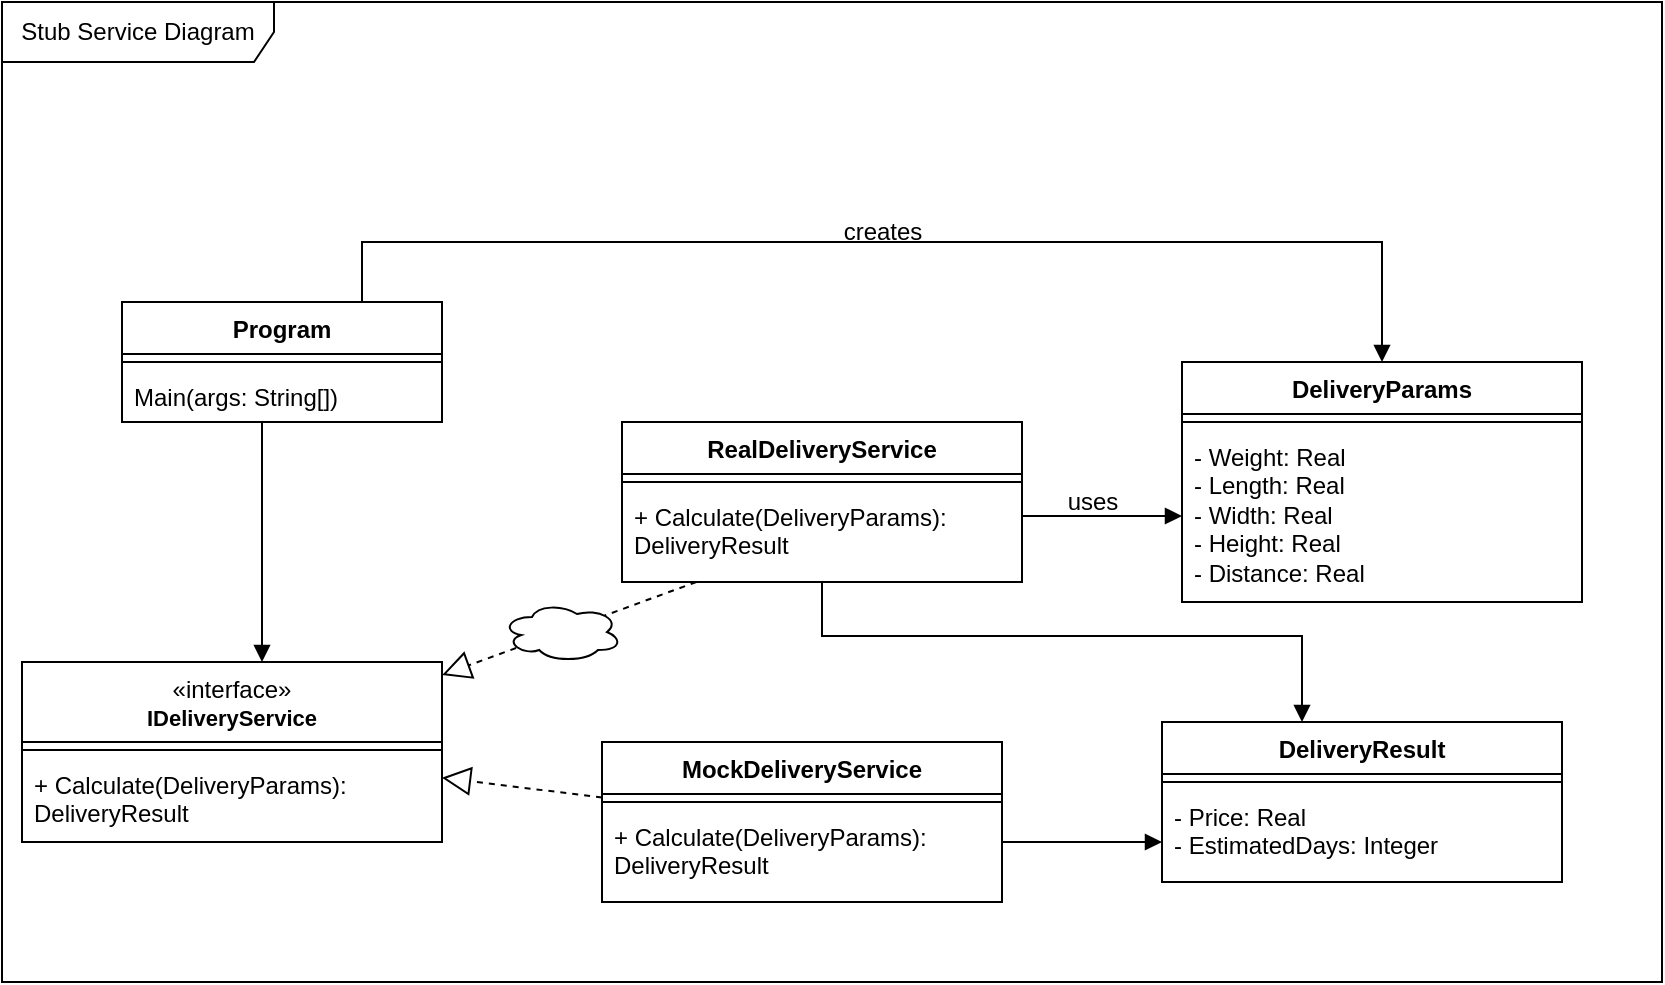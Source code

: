 <mxfile version="26.3.0">
  <diagram name="Страница — 1" id="uZEuh6ZAjfSUJEJG3X5m">
    <mxGraphModel dx="1637" dy="349" grid="1" gridSize="10" guides="1" tooltips="1" connect="1" arrows="1" fold="1" page="1" pageScale="1" pageWidth="827" pageHeight="1169" math="0" shadow="0">
      <root>
        <mxCell id="0" />
        <mxCell id="1" parent="0" />
        <mxCell id="ysDDO8IDNmc0_oCZxNwf-1" value="Program" style="swimlane;fontStyle=1;align=center;verticalAlign=top;childLayout=stackLayout;horizontal=1;startSize=26;horizontalStack=0;resizeParent=1;resizeParentMax=0;resizeLast=0;collapsible=1;marginBottom=0;whiteSpace=wrap;html=1;" parent="1" vertex="1">
          <mxGeometry x="-260" y="150" width="160" height="60" as="geometry" />
        </mxCell>
        <mxCell id="ysDDO8IDNmc0_oCZxNwf-3" value="" style="line;strokeWidth=1;fillColor=none;align=left;verticalAlign=middle;spacingTop=-1;spacingLeft=3;spacingRight=3;rotatable=0;labelPosition=right;points=[];portConstraint=eastwest;strokeColor=inherit;" parent="ysDDO8IDNmc0_oCZxNwf-1" vertex="1">
          <mxGeometry y="26" width="160" height="8" as="geometry" />
        </mxCell>
        <mxCell id="ysDDO8IDNmc0_oCZxNwf-4" value="Main(args: String[])" style="text;strokeColor=none;fillColor=none;align=left;verticalAlign=top;spacingLeft=4;spacingRight=4;overflow=hidden;rotatable=0;points=[[0,0.5],[1,0.5]];portConstraint=eastwest;whiteSpace=wrap;html=1;" parent="ysDDO8IDNmc0_oCZxNwf-1" vertex="1">
          <mxGeometry y="34" width="160" height="26" as="geometry" />
        </mxCell>
        <mxCell id="ysDDO8IDNmc0_oCZxNwf-6" value="RealDeliveryService" style="swimlane;fontStyle=1;align=center;verticalAlign=top;childLayout=stackLayout;horizontal=1;startSize=26;horizontalStack=0;resizeParent=1;resizeParentMax=0;resizeLast=0;collapsible=1;marginBottom=0;whiteSpace=wrap;html=1;" parent="1" vertex="1">
          <mxGeometry x="-10" y="210" width="200" height="80" as="geometry" />
        </mxCell>
        <mxCell id="ysDDO8IDNmc0_oCZxNwf-8" value="" style="line;strokeWidth=1;fillColor=none;align=left;verticalAlign=middle;spacingTop=-1;spacingLeft=3;spacingRight=3;rotatable=0;labelPosition=right;points=[];portConstraint=eastwest;strokeColor=inherit;" parent="ysDDO8IDNmc0_oCZxNwf-6" vertex="1">
          <mxGeometry y="26" width="200" height="8" as="geometry" />
        </mxCell>
        <mxCell id="ysDDO8IDNmc0_oCZxNwf-9" value="+ Calculate(DeliveryParams): DeliveryResult" style="text;strokeColor=none;fillColor=none;align=left;verticalAlign=top;spacingLeft=4;spacingRight=4;overflow=hidden;rotatable=0;points=[[0,0.5],[1,0.5]];portConstraint=eastwest;whiteSpace=wrap;html=1;" parent="ysDDO8IDNmc0_oCZxNwf-6" vertex="1">
          <mxGeometry y="34" width="200" height="46" as="geometry" />
        </mxCell>
        <mxCell id="ysDDO8IDNmc0_oCZxNwf-10" value="MockDeliveryService" style="swimlane;fontStyle=1;align=center;verticalAlign=top;childLayout=stackLayout;horizontal=1;startSize=26;horizontalStack=0;resizeParent=1;resizeParentMax=0;resizeLast=0;collapsible=1;marginBottom=0;whiteSpace=wrap;html=1;" parent="1" vertex="1">
          <mxGeometry x="-20" y="370" width="200" height="80" as="geometry" />
        </mxCell>
        <mxCell id="ysDDO8IDNmc0_oCZxNwf-11" value="" style="line;strokeWidth=1;fillColor=none;align=left;verticalAlign=middle;spacingTop=-1;spacingLeft=3;spacingRight=3;rotatable=0;labelPosition=right;points=[];portConstraint=eastwest;strokeColor=inherit;" parent="ysDDO8IDNmc0_oCZxNwf-10" vertex="1">
          <mxGeometry y="26" width="200" height="8" as="geometry" />
        </mxCell>
        <mxCell id="ysDDO8IDNmc0_oCZxNwf-12" value="+ Calculate(DeliveryParams): DeliveryResult" style="text;strokeColor=none;fillColor=none;align=left;verticalAlign=top;spacingLeft=4;spacingRight=4;overflow=hidden;rotatable=0;points=[[0,0.5],[1,0.5]];portConstraint=eastwest;whiteSpace=wrap;html=1;" parent="ysDDO8IDNmc0_oCZxNwf-10" vertex="1">
          <mxGeometry y="34" width="200" height="46" as="geometry" />
        </mxCell>
        <mxCell id="ysDDO8IDNmc0_oCZxNwf-13" value="DeliveryResult" style="swimlane;fontStyle=1;align=center;verticalAlign=top;childLayout=stackLayout;horizontal=1;startSize=26;horizontalStack=0;resizeParent=1;resizeParentMax=0;resizeLast=0;collapsible=1;marginBottom=0;whiteSpace=wrap;html=1;" parent="1" vertex="1">
          <mxGeometry x="260" y="360" width="200" height="80" as="geometry" />
        </mxCell>
        <mxCell id="ysDDO8IDNmc0_oCZxNwf-14" value="" style="line;strokeWidth=1;fillColor=none;align=left;verticalAlign=middle;spacingTop=-1;spacingLeft=3;spacingRight=3;rotatable=0;labelPosition=right;points=[];portConstraint=eastwest;strokeColor=inherit;" parent="ysDDO8IDNmc0_oCZxNwf-13" vertex="1">
          <mxGeometry y="26" width="200" height="8" as="geometry" />
        </mxCell>
        <mxCell id="ysDDO8IDNmc0_oCZxNwf-15" value="- Price: Real&lt;div&gt;- EstimatedDays: Integer&lt;/div&gt;" style="text;strokeColor=none;fillColor=none;align=left;verticalAlign=top;spacingLeft=4;spacingRight=4;overflow=hidden;rotatable=0;points=[[0,0.5],[1,0.5]];portConstraint=eastwest;whiteSpace=wrap;html=1;" parent="ysDDO8IDNmc0_oCZxNwf-13" vertex="1">
          <mxGeometry y="34" width="200" height="46" as="geometry" />
        </mxCell>
        <mxCell id="ysDDO8IDNmc0_oCZxNwf-16" value="DeliveryParams" style="swimlane;fontStyle=1;align=center;verticalAlign=top;childLayout=stackLayout;horizontal=1;startSize=26;horizontalStack=0;resizeParent=1;resizeParentMax=0;resizeLast=0;collapsible=1;marginBottom=0;whiteSpace=wrap;html=1;" parent="1" vertex="1">
          <mxGeometry x="270" y="180" width="200" height="120" as="geometry" />
        </mxCell>
        <mxCell id="ysDDO8IDNmc0_oCZxNwf-17" value="" style="line;strokeWidth=1;fillColor=none;align=left;verticalAlign=middle;spacingTop=-1;spacingLeft=3;spacingRight=3;rotatable=0;labelPosition=right;points=[];portConstraint=eastwest;strokeColor=inherit;" parent="ysDDO8IDNmc0_oCZxNwf-16" vertex="1">
          <mxGeometry y="26" width="200" height="8" as="geometry" />
        </mxCell>
        <mxCell id="ysDDO8IDNmc0_oCZxNwf-18" value="- Weight: Real&lt;div&gt;- Length: Real&lt;/div&gt;&lt;div&gt;- Width: Real&lt;/div&gt;&lt;div&gt;- Height: Real&lt;/div&gt;&lt;div&gt;- Distance: Real&lt;/div&gt;" style="text;strokeColor=none;fillColor=none;align=left;verticalAlign=top;spacingLeft=4;spacingRight=4;overflow=hidden;rotatable=0;points=[[0,0.5],[1,0.5]];portConstraint=eastwest;whiteSpace=wrap;html=1;" parent="ysDDO8IDNmc0_oCZxNwf-16" vertex="1">
          <mxGeometry y="34" width="200" height="86" as="geometry" />
        </mxCell>
        <mxCell id="ysDDO8IDNmc0_oCZxNwf-19" value="" style="endArrow=block;endFill=1;html=1;edgeStyle=orthogonalEdgeStyle;align=left;verticalAlign=top;rounded=0;" parent="1" source="ysDDO8IDNmc0_oCZxNwf-9" target="ysDDO8IDNmc0_oCZxNwf-18" edge="1">
          <mxGeometry x="-1" relative="1" as="geometry">
            <mxPoint x="414" y="140" as="sourcePoint" />
            <mxPoint x="574" y="140" as="targetPoint" />
            <Array as="points">
              <mxPoint x="230" y="257" />
              <mxPoint x="230" y="257" />
            </Array>
          </mxGeometry>
        </mxCell>
        <mxCell id="ysDDO8IDNmc0_oCZxNwf-23" value="" style="endArrow=block;endFill=1;html=1;edgeStyle=orthogonalEdgeStyle;align=left;verticalAlign=top;rounded=0;" parent="1" source="ysDDO8IDNmc0_oCZxNwf-1" target="ysDDO8IDNmc0_oCZxNwf-16" edge="1">
          <mxGeometry x="-1" relative="1" as="geometry">
            <mxPoint x="-50.0" y="150" as="sourcePoint" />
            <mxPoint x="280.0" y="193" as="targetPoint" />
            <Array as="points">
              <mxPoint x="-140" y="120" />
              <mxPoint x="370" y="120" />
            </Array>
          </mxGeometry>
        </mxCell>
        <mxCell id="ysDDO8IDNmc0_oCZxNwf-24" value="" style="endArrow=block;endFill=1;html=1;edgeStyle=orthogonalEdgeStyle;align=left;verticalAlign=top;rounded=0;" parent="1" source="ysDDO8IDNmc0_oCZxNwf-1" target="G271oW7RxHgTf4Z2-x3A-5" edge="1">
          <mxGeometry x="-1" relative="1" as="geometry">
            <mxPoint x="-147.5" y="184" as="sourcePoint" />
            <mxPoint x="-147" y="320" as="targetPoint" />
            <Array as="points">
              <mxPoint x="-190" y="270" />
              <mxPoint x="-190" y="270" />
            </Array>
          </mxGeometry>
        </mxCell>
        <mxCell id="ysDDO8IDNmc0_oCZxNwf-25" value="" style="endArrow=block;endFill=1;html=1;edgeStyle=orthogonalEdgeStyle;align=left;verticalAlign=top;rounded=0;" parent="1" source="ysDDO8IDNmc0_oCZxNwf-9" target="ysDDO8IDNmc0_oCZxNwf-13" edge="1">
          <mxGeometry x="-1" relative="1" as="geometry">
            <mxPoint x="444" y="170" as="sourcePoint" />
            <mxPoint x="604" y="170" as="targetPoint" />
            <Array as="points">
              <mxPoint x="330" y="317" />
            </Array>
          </mxGeometry>
        </mxCell>
        <mxCell id="ysDDO8IDNmc0_oCZxNwf-27" value="" style="endArrow=block;endFill=1;html=1;edgeStyle=orthogonalEdgeStyle;align=left;verticalAlign=top;rounded=0;" parent="1" source="ysDDO8IDNmc0_oCZxNwf-12" target="ysDDO8IDNmc0_oCZxNwf-15" edge="1">
          <mxGeometry x="-1" relative="1" as="geometry">
            <mxPoint x="454" y="180" as="sourcePoint" />
            <mxPoint x="614" y="180" as="targetPoint" />
            <Array as="points">
              <mxPoint x="220" y="420" />
              <mxPoint x="220" y="420" />
            </Array>
          </mxGeometry>
        </mxCell>
        <mxCell id="ysDDO8IDNmc0_oCZxNwf-28" value="" style="endArrow=block;dashed=1;endFill=0;endSize=12;html=1;rounded=0;" parent="1" source="ysDDO8IDNmc0_oCZxNwf-9" target="G271oW7RxHgTf4Z2-x3A-5" edge="1">
          <mxGeometry width="160" relative="1" as="geometry">
            <mxPoint x="220" y="290" as="sourcePoint" />
            <mxPoint x="-110" y="328" as="targetPoint" />
          </mxGeometry>
        </mxCell>
        <mxCell id="ysDDO8IDNmc0_oCZxNwf-30" value="" style="endArrow=block;dashed=1;endFill=0;endSize=12;html=1;rounded=0;" parent="1" source="ysDDO8IDNmc0_oCZxNwf-10" target="G271oW7RxHgTf4Z2-x3A-5" edge="1">
          <mxGeometry width="160" relative="1" as="geometry">
            <mxPoint x="412" y="270" as="sourcePoint" />
            <mxPoint x="-110" y="359.592" as="targetPoint" />
          </mxGeometry>
        </mxCell>
        <mxCell id="ysDDO8IDNmc0_oCZxNwf-31" value="creates" style="text;html=1;align=center;verticalAlign=middle;resizable=0;points=[];autosize=1;strokeColor=none;fillColor=none;" parent="1" vertex="1">
          <mxGeometry x="90" y="100" width="60" height="30" as="geometry" />
        </mxCell>
        <mxCell id="ysDDO8IDNmc0_oCZxNwf-32" value="uses" style="text;html=1;align=center;verticalAlign=middle;resizable=0;points=[];autosize=1;strokeColor=none;fillColor=none;" parent="1" vertex="1">
          <mxGeometry x="200" y="235" width="50" height="30" as="geometry" />
        </mxCell>
        <mxCell id="ysDDO8IDNmc0_oCZxNwf-37" value="Stub Service Diagram" style="shape=umlFrame;whiteSpace=wrap;html=1;pointerEvents=0;width=136;height=30;" parent="1" vertex="1">
          <mxGeometry x="-320" width="830" height="490" as="geometry" />
        </mxCell>
        <mxCell id="G271oW7RxHgTf4Z2-x3A-2" value="" style="ellipse;shape=cloud;whiteSpace=wrap;html=1;" parent="1" vertex="1">
          <mxGeometry x="-70" y="300" width="60" height="30" as="geometry" />
        </mxCell>
        <mxCell id="G271oW7RxHgTf4Z2-x3A-5" value="&lt;span style=&quot;font-weight: 400;&quot;&gt;«interface»&lt;/span&gt;&lt;br style=&quot;font-weight: 400;&quot;&gt;&lt;font style=&quot;font-size: 11px;&quot;&gt;IDeliveryService&lt;/font&gt;" style="swimlane;fontStyle=1;align=center;verticalAlign=top;childLayout=stackLayout;horizontal=1;startSize=40;horizontalStack=0;resizeParent=1;resizeParentMax=0;resizeLast=0;collapsible=1;marginBottom=0;whiteSpace=wrap;html=1;" parent="1" vertex="1">
          <mxGeometry x="-310" y="330" width="210" height="90" as="geometry" />
        </mxCell>
        <mxCell id="G271oW7RxHgTf4Z2-x3A-7" value="" style="line;strokeWidth=1;fillColor=none;align=left;verticalAlign=middle;spacingTop=-1;spacingLeft=3;spacingRight=3;rotatable=0;labelPosition=right;points=[];portConstraint=eastwest;strokeColor=inherit;" parent="G271oW7RxHgTf4Z2-x3A-5" vertex="1">
          <mxGeometry y="40" width="210" height="8" as="geometry" />
        </mxCell>
        <mxCell id="G271oW7RxHgTf4Z2-x3A-8" value="+ Calculate(DeliveryParams): DeliveryResult" style="text;strokeColor=none;fillColor=none;align=left;verticalAlign=top;spacingLeft=4;spacingRight=4;overflow=hidden;rotatable=0;points=[[0,0.5],[1,0.5]];portConstraint=eastwest;whiteSpace=wrap;html=1;" parent="G271oW7RxHgTf4Z2-x3A-5" vertex="1">
          <mxGeometry y="48" width="210" height="42" as="geometry" />
        </mxCell>
      </root>
    </mxGraphModel>
  </diagram>
</mxfile>
